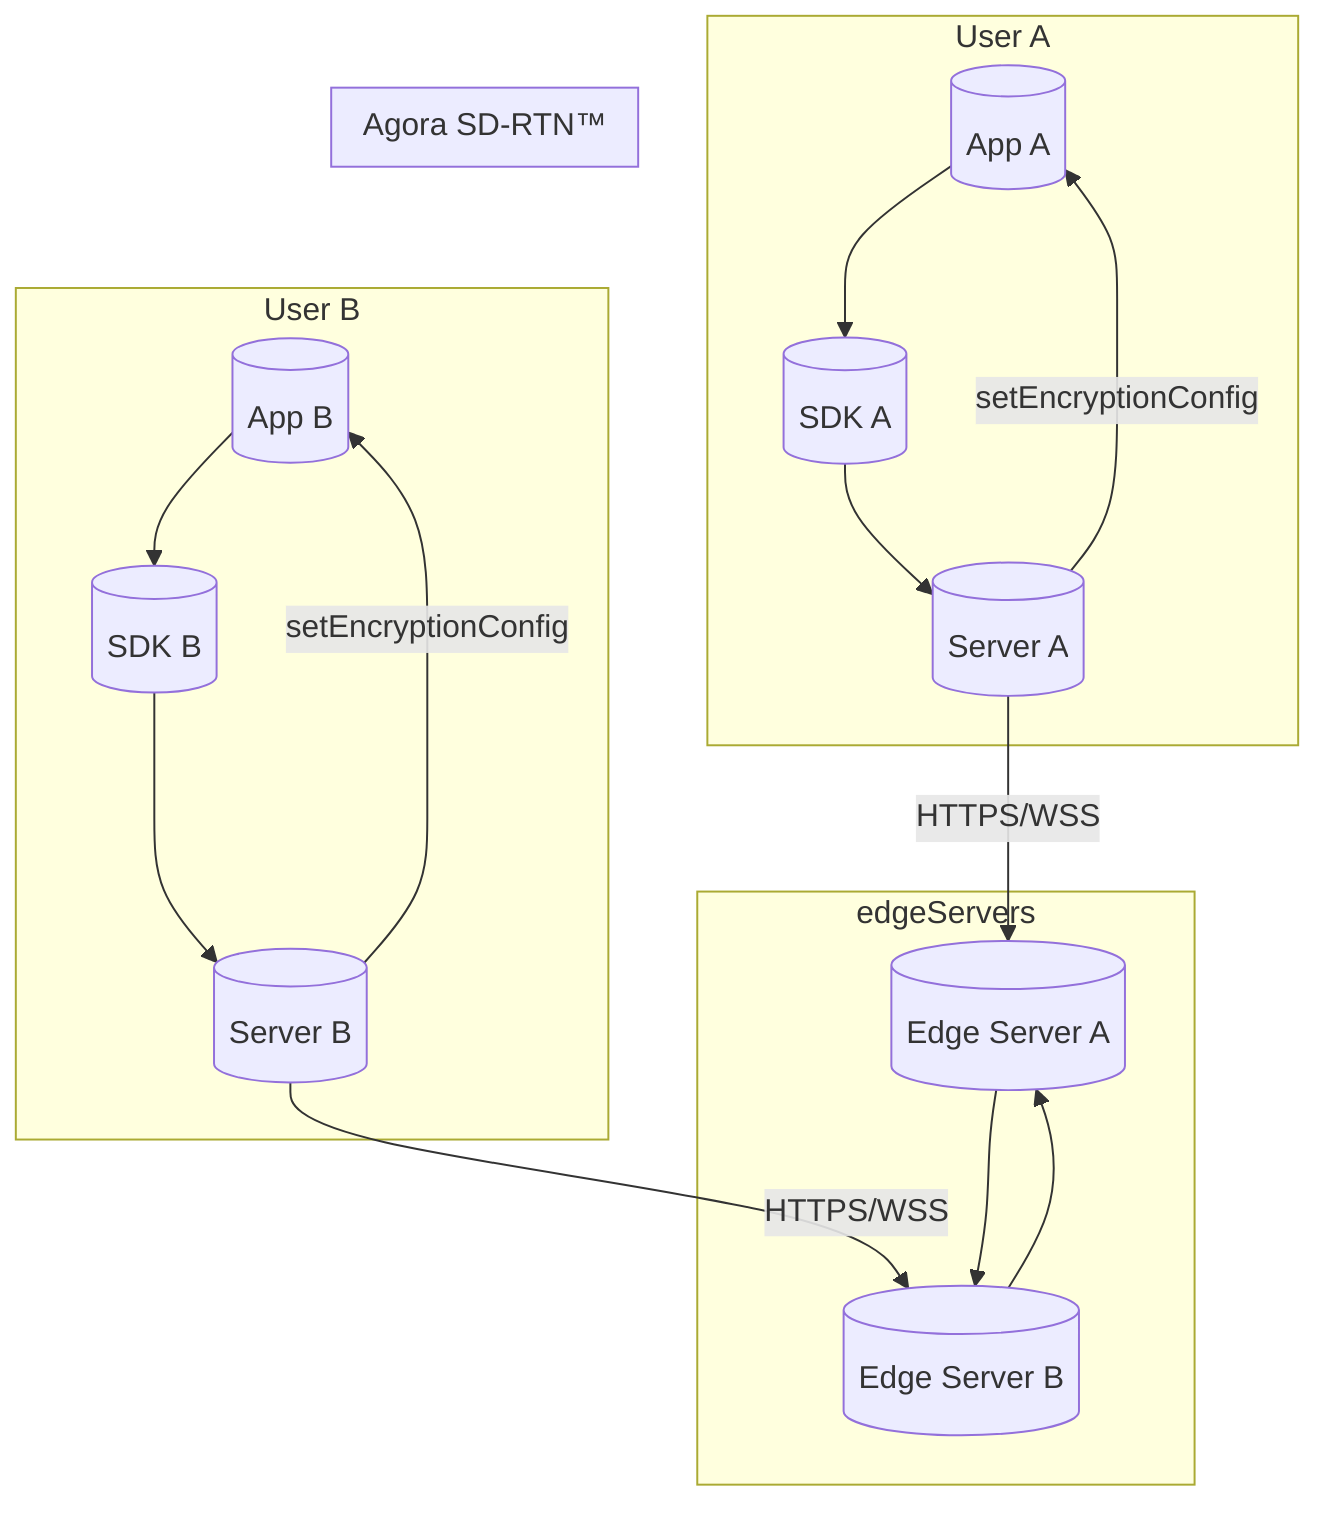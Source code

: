 flowchart TB
  subgraph userA["User A"]
    appA[("App A")]
    sdkA[("SDK A")]
    serverA[("Server A")]
    appA --> sdkA
    sdkA --> serverA
  end
  
  subgraph userB["User B"]
    appB[("App B")]
    sdkB[("SDK B")]
    serverB[("Server B")]
    appB --> sdkB
    sdkB --> serverB
  end
  
  subgraph edgeServers
    edgeA[("Edge Server A")]
    edgeB[("Edge Server B")]
  end
  
  serverA -->|"HTTPS/WSS"| edgeA
  serverB -->|"HTTPS/WSS"| edgeB
  
  subgraph agoraSDRTN["Agora SD-RTN™"]
    edgeA --> edgeB
    edgeB --> edgeA
  end
  
  serverA -- "setEncryptionConfig" --> appA
  serverB -- "setEncryptionConfig" --> appB